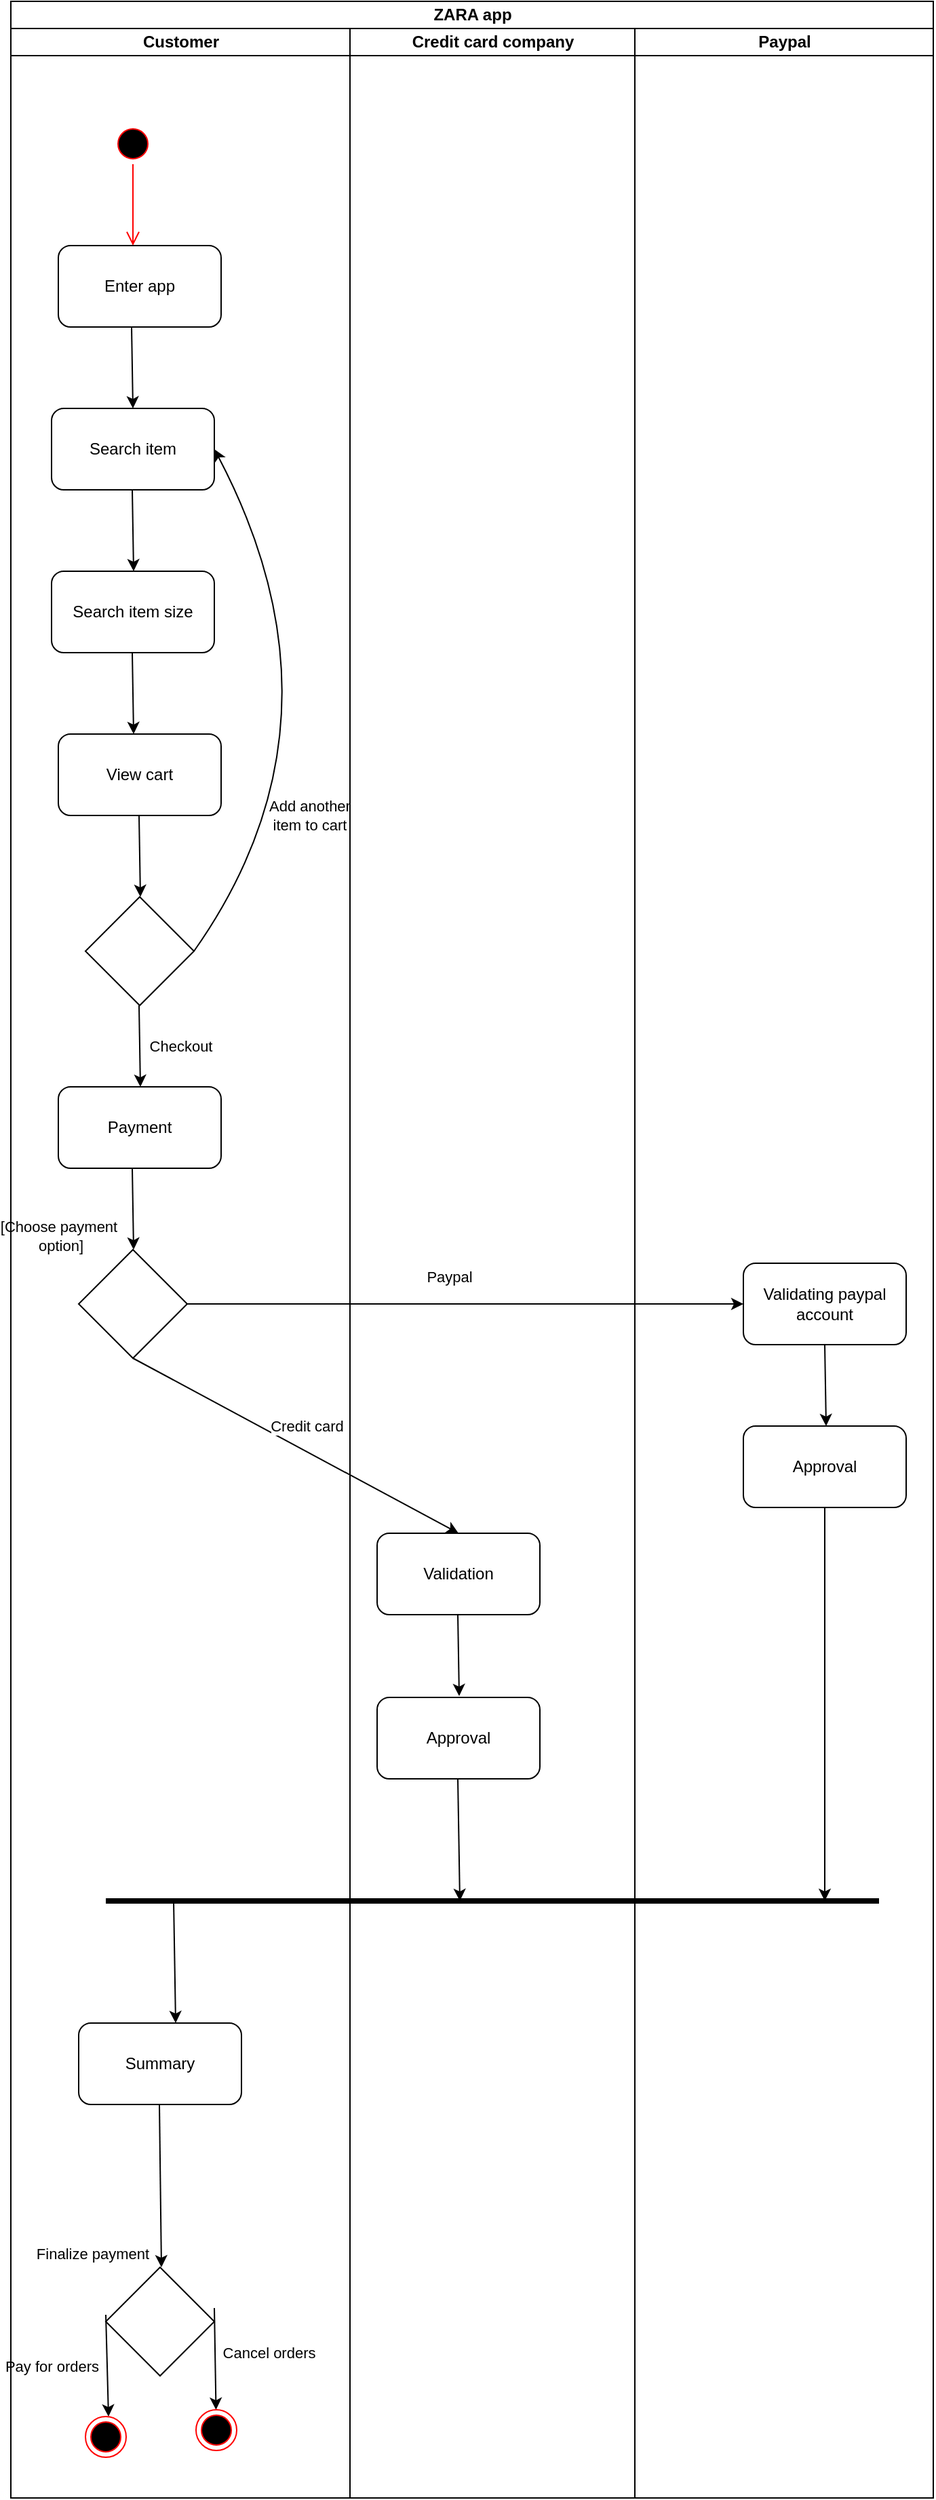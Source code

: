 <mxfile version="14.5.6" type="github">
  <diagram id="lDZXGsGf8PDmbvTv2ClT" name="Page-1">
    <mxGraphModel dx="1422" dy="762" grid="1" gridSize="10" guides="1" tooltips="1" connect="1" arrows="1" fold="1" page="1" pageScale="1" pageWidth="827" pageHeight="1169" math="0" shadow="0">
      <root>
        <mxCell id="0" />
        <mxCell id="1" parent="0" />
        <mxCell id="jJIhmOGZWyuEW_naS8Bt-1" value="" style="ellipse;html=1;shape=startState;fillColor=#000000;strokeColor=#ff0000;" vertex="1" parent="1">
          <mxGeometry x="175" y="130" width="30" height="30" as="geometry" />
        </mxCell>
        <mxCell id="jJIhmOGZWyuEW_naS8Bt-2" value="" style="edgeStyle=orthogonalEdgeStyle;html=1;verticalAlign=bottom;endArrow=open;endSize=8;strokeColor=#ff0000;" edge="1" source="jJIhmOGZWyuEW_naS8Bt-1" parent="1">
          <mxGeometry relative="1" as="geometry">
            <mxPoint x="190" y="220" as="targetPoint" />
          </mxGeometry>
        </mxCell>
        <mxCell id="jJIhmOGZWyuEW_naS8Bt-3" value="Search item" style="rounded=1;whiteSpace=wrap;html=1;" vertex="1" parent="1">
          <mxGeometry x="130" y="340" width="120" height="60" as="geometry" />
        </mxCell>
        <mxCell id="jJIhmOGZWyuEW_naS8Bt-4" value="Enter app" style="rounded=1;whiteSpace=wrap;html=1;" vertex="1" parent="1">
          <mxGeometry x="135" y="220" width="120" height="60" as="geometry" />
        </mxCell>
        <mxCell id="jJIhmOGZWyuEW_naS8Bt-6" value="" style="endArrow=classic;html=1;exitX=0.45;exitY=1;exitDx=0;exitDy=0;exitPerimeter=0;entryX=0.5;entryY=0;entryDx=0;entryDy=0;" edge="1" parent="1" source="jJIhmOGZWyuEW_naS8Bt-4" target="jJIhmOGZWyuEW_naS8Bt-3">
          <mxGeometry width="50" height="50" relative="1" as="geometry">
            <mxPoint x="275" y="310" as="sourcePoint" />
            <mxPoint x="325" y="260" as="targetPoint" />
          </mxGeometry>
        </mxCell>
        <mxCell id="jJIhmOGZWyuEW_naS8Bt-8" value="" style="endArrow=classic;html=1;exitX=0.45;exitY=1;exitDx=0;exitDy=0;exitPerimeter=0;entryX=0.5;entryY=0;entryDx=0;entryDy=0;" edge="1" parent="1">
          <mxGeometry width="50" height="50" relative="1" as="geometry">
            <mxPoint x="189.5" y="400" as="sourcePoint" />
            <mxPoint x="190.5" y="460" as="targetPoint" />
          </mxGeometry>
        </mxCell>
        <mxCell id="jJIhmOGZWyuEW_naS8Bt-9" value="Search item size" style="rounded=1;whiteSpace=wrap;html=1;" vertex="1" parent="1">
          <mxGeometry x="130" y="460" width="120" height="60" as="geometry" />
        </mxCell>
        <mxCell id="jJIhmOGZWyuEW_naS8Bt-10" value="" style="endArrow=classic;html=1;exitX=0.45;exitY=1;exitDx=0;exitDy=0;exitPerimeter=0;entryX=0.5;entryY=0;entryDx=0;entryDy=0;" edge="1" parent="1">
          <mxGeometry width="50" height="50" relative="1" as="geometry">
            <mxPoint x="189.5" y="520" as="sourcePoint" />
            <mxPoint x="190.5" y="580" as="targetPoint" />
          </mxGeometry>
        </mxCell>
        <mxCell id="jJIhmOGZWyuEW_naS8Bt-11" value="View cart" style="rounded=1;whiteSpace=wrap;html=1;" vertex="1" parent="1">
          <mxGeometry x="135" y="580" width="120" height="60" as="geometry" />
        </mxCell>
        <mxCell id="jJIhmOGZWyuEW_naS8Bt-16" value="" style="endArrow=classic;html=1;exitX=0.45;exitY=1;exitDx=0;exitDy=0;exitPerimeter=0;entryX=0.5;entryY=0;entryDx=0;entryDy=0;" edge="1" parent="1">
          <mxGeometry width="50" height="50" relative="1" as="geometry">
            <mxPoint x="194.5" y="640" as="sourcePoint" />
            <mxPoint x="195.5" y="700" as="targetPoint" />
          </mxGeometry>
        </mxCell>
        <mxCell id="jJIhmOGZWyuEW_naS8Bt-17" value="" style="rhombus;whiteSpace=wrap;html=1;" vertex="1" parent="1">
          <mxGeometry x="155" y="700" width="80" height="80" as="geometry" />
        </mxCell>
        <mxCell id="jJIhmOGZWyuEW_naS8Bt-18" value="" style="endArrow=classic;html=1;exitX=0.45;exitY=1;exitDx=0;exitDy=0;exitPerimeter=0;entryX=1;entryY=0.5;entryDx=0;entryDy=0;curved=1;" edge="1" parent="1" target="jJIhmOGZWyuEW_naS8Bt-3">
          <mxGeometry width="50" height="50" relative="1" as="geometry">
            <mxPoint x="235" y="740" as="sourcePoint" />
            <mxPoint x="236" y="800" as="targetPoint" />
            <Array as="points">
              <mxPoint x="355" y="570" />
            </Array>
          </mxGeometry>
        </mxCell>
        <mxCell id="jJIhmOGZWyuEW_naS8Bt-20" value="Add another&lt;br&gt;item to cart" style="edgeLabel;html=1;align=center;verticalAlign=middle;resizable=0;points=[];" vertex="1" connectable="0" parent="jJIhmOGZWyuEW_naS8Bt-18">
          <mxGeometry x="-0.332" y="29" relative="1" as="geometry">
            <mxPoint x="25.07" y="35.18" as="offset" />
          </mxGeometry>
        </mxCell>
        <mxCell id="jJIhmOGZWyuEW_naS8Bt-19" value="Checkout" style="endArrow=classic;html=1;exitX=0.45;exitY=1;exitDx=0;exitDy=0;exitPerimeter=0;entryX=0.5;entryY=0;entryDx=0;entryDy=0;" edge="1" parent="1">
          <mxGeometry x="0.017" y="30" width="50" height="50" relative="1" as="geometry">
            <mxPoint x="194.5" y="780" as="sourcePoint" />
            <mxPoint x="195.5" y="840" as="targetPoint" />
            <mxPoint as="offset" />
          </mxGeometry>
        </mxCell>
        <mxCell id="jJIhmOGZWyuEW_naS8Bt-21" value="Payment" style="rounded=1;whiteSpace=wrap;html=1;" vertex="1" parent="1">
          <mxGeometry x="135" y="840" width="120" height="60" as="geometry" />
        </mxCell>
        <mxCell id="jJIhmOGZWyuEW_naS8Bt-22" value="" style="rhombus;whiteSpace=wrap;html=1;" vertex="1" parent="1">
          <mxGeometry x="150" y="960" width="80" height="80" as="geometry" />
        </mxCell>
        <mxCell id="jJIhmOGZWyuEW_naS8Bt-23" value="" style="endArrow=classic;html=1;exitX=0.45;exitY=1;exitDx=0;exitDy=0;exitPerimeter=0;entryX=0.5;entryY=0;entryDx=0;entryDy=0;" edge="1" parent="1">
          <mxGeometry x="0.017" y="30" width="50" height="50" relative="1" as="geometry">
            <mxPoint x="189.5" y="900" as="sourcePoint" />
            <mxPoint x="190.5" y="960" as="targetPoint" />
            <mxPoint as="offset" />
          </mxGeometry>
        </mxCell>
        <mxCell id="jJIhmOGZWyuEW_naS8Bt-35" value="[Choose payment&lt;br&gt;&amp;nbsp;option]" style="edgeLabel;html=1;align=center;verticalAlign=middle;resizable=0;points=[];" vertex="1" connectable="0" parent="jJIhmOGZWyuEW_naS8Bt-23">
          <mxGeometry x="0.367" relative="1" as="geometry">
            <mxPoint x="-55.18" y="9.01" as="offset" />
          </mxGeometry>
        </mxCell>
        <mxCell id="jJIhmOGZWyuEW_naS8Bt-24" value="" style="endArrow=classic;html=1;exitX=0.5;exitY=1;exitDx=0;exitDy=0;entryX=0.5;entryY=0;entryDx=0;entryDy=0;" edge="1" parent="1" source="jJIhmOGZWyuEW_naS8Bt-22" target="jJIhmOGZWyuEW_naS8Bt-26">
          <mxGeometry x="0.017" y="30" width="50" height="50" relative="1" as="geometry">
            <mxPoint x="100" y="1170" as="sourcePoint" />
            <mxPoint x="390" y="1170" as="targetPoint" />
            <mxPoint as="offset" />
          </mxGeometry>
        </mxCell>
        <mxCell id="jJIhmOGZWyuEW_naS8Bt-25" value="Credit card" style="edgeLabel;html=1;align=center;verticalAlign=middle;resizable=0;points=[];" vertex="1" connectable="0" parent="jJIhmOGZWyuEW_naS8Bt-24">
          <mxGeometry x="-0.117" y="1" relative="1" as="geometry">
            <mxPoint x="21.42" y="-6.39" as="offset" />
          </mxGeometry>
        </mxCell>
        <mxCell id="jJIhmOGZWyuEW_naS8Bt-26" value="Validation" style="rounded=1;whiteSpace=wrap;html=1;" vertex="1" parent="1">
          <mxGeometry x="370" y="1169" width="120" height="60" as="geometry" />
        </mxCell>
        <mxCell id="jJIhmOGZWyuEW_naS8Bt-27" value="" style="endArrow=classic;html=1;exitX=0.45;exitY=1;exitDx=0;exitDy=0;exitPerimeter=0;entryX=0.5;entryY=0;entryDx=0;entryDy=0;" edge="1" parent="1">
          <mxGeometry x="0.017" y="30" width="50" height="50" relative="1" as="geometry">
            <mxPoint x="429.5" y="1229" as="sourcePoint" />
            <mxPoint x="430.5" y="1289" as="targetPoint" />
            <mxPoint as="offset" />
          </mxGeometry>
        </mxCell>
        <mxCell id="jJIhmOGZWyuEW_naS8Bt-28" value="Approval" style="rounded=1;whiteSpace=wrap;html=1;" vertex="1" parent="1">
          <mxGeometry x="370" y="1290" width="120" height="60" as="geometry" />
        </mxCell>
        <mxCell id="jJIhmOGZWyuEW_naS8Bt-29" value="" style="endArrow=classic;html=1;exitX=0.5;exitY=1;exitDx=0;exitDy=0;entryX=0;entryY=0.5;entryDx=0;entryDy=0;" edge="1" parent="1" target="jJIhmOGZWyuEW_naS8Bt-31">
          <mxGeometry x="0.017" y="30" width="50" height="50" relative="1" as="geometry">
            <mxPoint x="230" y="1000" as="sourcePoint" />
            <mxPoint x="580" y="1000" as="targetPoint" />
            <mxPoint as="offset" />
          </mxGeometry>
        </mxCell>
        <mxCell id="jJIhmOGZWyuEW_naS8Bt-30" value="Paypal" style="edgeLabel;html=1;align=center;verticalAlign=middle;resizable=0;points=[];" vertex="1" connectable="0" parent="jJIhmOGZWyuEW_naS8Bt-29">
          <mxGeometry x="-0.117" y="1" relative="1" as="geometry">
            <mxPoint x="11.42" y="-19" as="offset" />
          </mxGeometry>
        </mxCell>
        <mxCell id="jJIhmOGZWyuEW_naS8Bt-31" value="Validating paypal account" style="rounded=1;whiteSpace=wrap;html=1;" vertex="1" parent="1">
          <mxGeometry x="640" y="970" width="120" height="60" as="geometry" />
        </mxCell>
        <mxCell id="jJIhmOGZWyuEW_naS8Bt-32" value="" style="endArrow=classic;html=1;exitX=0.45;exitY=1;exitDx=0;exitDy=0;exitPerimeter=0;entryX=0.5;entryY=0;entryDx=0;entryDy=0;" edge="1" parent="1">
          <mxGeometry x="0.017" y="30" width="50" height="50" relative="1" as="geometry">
            <mxPoint x="700" y="1030" as="sourcePoint" />
            <mxPoint x="701" y="1090" as="targetPoint" />
            <mxPoint as="offset" />
          </mxGeometry>
        </mxCell>
        <mxCell id="jJIhmOGZWyuEW_naS8Bt-33" value="Approval" style="rounded=1;whiteSpace=wrap;html=1;" vertex="1" parent="1">
          <mxGeometry x="640" y="1090" width="120" height="60" as="geometry" />
        </mxCell>
        <mxCell id="jJIhmOGZWyuEW_naS8Bt-34" value="Summary" style="rounded=1;whiteSpace=wrap;html=1;" vertex="1" parent="1">
          <mxGeometry x="150" y="1530" width="120" height="60" as="geometry" />
        </mxCell>
        <mxCell id="jJIhmOGZWyuEW_naS8Bt-36" value="" style="endArrow=none;html=1;verticalAlign=middle;strokeWidth=4;" edge="1" parent="1">
          <mxGeometry width="50" height="50" relative="1" as="geometry">
            <mxPoint x="170" y="1440" as="sourcePoint" />
            <mxPoint x="740" y="1440" as="targetPoint" />
          </mxGeometry>
        </mxCell>
        <mxCell id="jJIhmOGZWyuEW_naS8Bt-37" value="" style="endArrow=classic;html=1;exitX=0.5;exitY=1;exitDx=0;exitDy=0;" edge="1" parent="1" source="jJIhmOGZWyuEW_naS8Bt-33">
          <mxGeometry width="50" height="50" relative="1" as="geometry">
            <mxPoint x="680" y="1220" as="sourcePoint" />
            <mxPoint x="700" y="1440" as="targetPoint" />
          </mxGeometry>
        </mxCell>
        <mxCell id="jJIhmOGZWyuEW_naS8Bt-38" value="" style="endArrow=classic;html=1;exitX=0.45;exitY=1;exitDx=0;exitDy=0;exitPerimeter=0;" edge="1" parent="1">
          <mxGeometry width="50" height="50" relative="1" as="geometry">
            <mxPoint x="429.5" y="1350" as="sourcePoint" />
            <mxPoint x="431" y="1440" as="targetPoint" />
          </mxGeometry>
        </mxCell>
        <mxCell id="jJIhmOGZWyuEW_naS8Bt-39" value="" style="endArrow=classic;html=1;exitX=0.45;exitY=1;exitDx=0;exitDy=0;exitPerimeter=0;" edge="1" parent="1">
          <mxGeometry width="50" height="50" relative="1" as="geometry">
            <mxPoint x="220" y="1440" as="sourcePoint" />
            <mxPoint x="221.5" y="1530" as="targetPoint" />
          </mxGeometry>
        </mxCell>
        <mxCell id="jJIhmOGZWyuEW_naS8Bt-40" value="" style="rhombus;whiteSpace=wrap;html=1;" vertex="1" parent="1">
          <mxGeometry x="170" y="1710" width="80" height="80" as="geometry" />
        </mxCell>
        <mxCell id="jJIhmOGZWyuEW_naS8Bt-41" value="Finalize payment" style="endArrow=classic;html=1;exitX=0.45;exitY=1;exitDx=0;exitDy=0;exitPerimeter=0;" edge="1" parent="1">
          <mxGeometry x="0.823" y="-51" width="50" height="50" relative="1" as="geometry">
            <mxPoint x="209.5" y="1590" as="sourcePoint" />
            <mxPoint x="211" y="1710" as="targetPoint" />
            <mxPoint as="offset" />
          </mxGeometry>
        </mxCell>
        <mxCell id="jJIhmOGZWyuEW_naS8Bt-46" value="Pay for orders" style="endArrow=classic;html=1;exitX=0.45;exitY=1;exitDx=0;exitDy=0;exitPerimeter=0;" edge="1" parent="1">
          <mxGeometry x="-0.015" y="-41" width="50" height="50" relative="1" as="geometry">
            <mxPoint x="170" y="1745" as="sourcePoint" />
            <mxPoint x="172" y="1820" as="targetPoint" />
            <mxPoint as="offset" />
          </mxGeometry>
        </mxCell>
        <mxCell id="jJIhmOGZWyuEW_naS8Bt-47" value="Cancel orders" style="endArrow=classic;html=1;exitX=0.45;exitY=1;exitDx=0;exitDy=0;exitPerimeter=0;" edge="1" parent="1" target="jJIhmOGZWyuEW_naS8Bt-49">
          <mxGeometry x="-0.097" y="39" width="50" height="50" relative="1" as="geometry">
            <mxPoint x="250" y="1740" as="sourcePoint" />
            <mxPoint x="251.5" y="1830" as="targetPoint" />
            <mxPoint as="offset" />
          </mxGeometry>
        </mxCell>
        <mxCell id="jJIhmOGZWyuEW_naS8Bt-48" value="" style="ellipse;html=1;shape=endState;fillColor=#000000;strokeColor=#ff0000;" vertex="1" parent="1">
          <mxGeometry x="155" y="1820" width="30" height="30" as="geometry" />
        </mxCell>
        <mxCell id="jJIhmOGZWyuEW_naS8Bt-49" value="" style="ellipse;html=1;shape=endState;fillColor=#000000;strokeColor=#ff0000;" vertex="1" parent="1">
          <mxGeometry x="236.5" y="1815" width="30" height="30" as="geometry" />
        </mxCell>
        <mxCell id="jJIhmOGZWyuEW_naS8Bt-50" value="ZARA app" style="swimlane;html=1;childLayout=stackLayout;resizeParent=1;resizeParentMax=0;startSize=20;" vertex="1" parent="1">
          <mxGeometry x="100" y="40" width="680" height="1840" as="geometry" />
        </mxCell>
        <mxCell id="jJIhmOGZWyuEW_naS8Bt-51" value="Customer" style="swimlane;html=1;startSize=20;" vertex="1" parent="jJIhmOGZWyuEW_naS8Bt-50">
          <mxGeometry y="20" width="250" height="1820" as="geometry" />
        </mxCell>
        <mxCell id="jJIhmOGZWyuEW_naS8Bt-52" value="Credit card company" style="swimlane;html=1;startSize=20;" vertex="1" parent="jJIhmOGZWyuEW_naS8Bt-50">
          <mxGeometry x="250" y="20" width="210" height="1820" as="geometry" />
        </mxCell>
        <mxCell id="jJIhmOGZWyuEW_naS8Bt-53" value="Paypal" style="swimlane;html=1;startSize=20;" vertex="1" parent="jJIhmOGZWyuEW_naS8Bt-50">
          <mxGeometry x="460" y="20" width="220" height="1820" as="geometry" />
        </mxCell>
      </root>
    </mxGraphModel>
  </diagram>
</mxfile>
